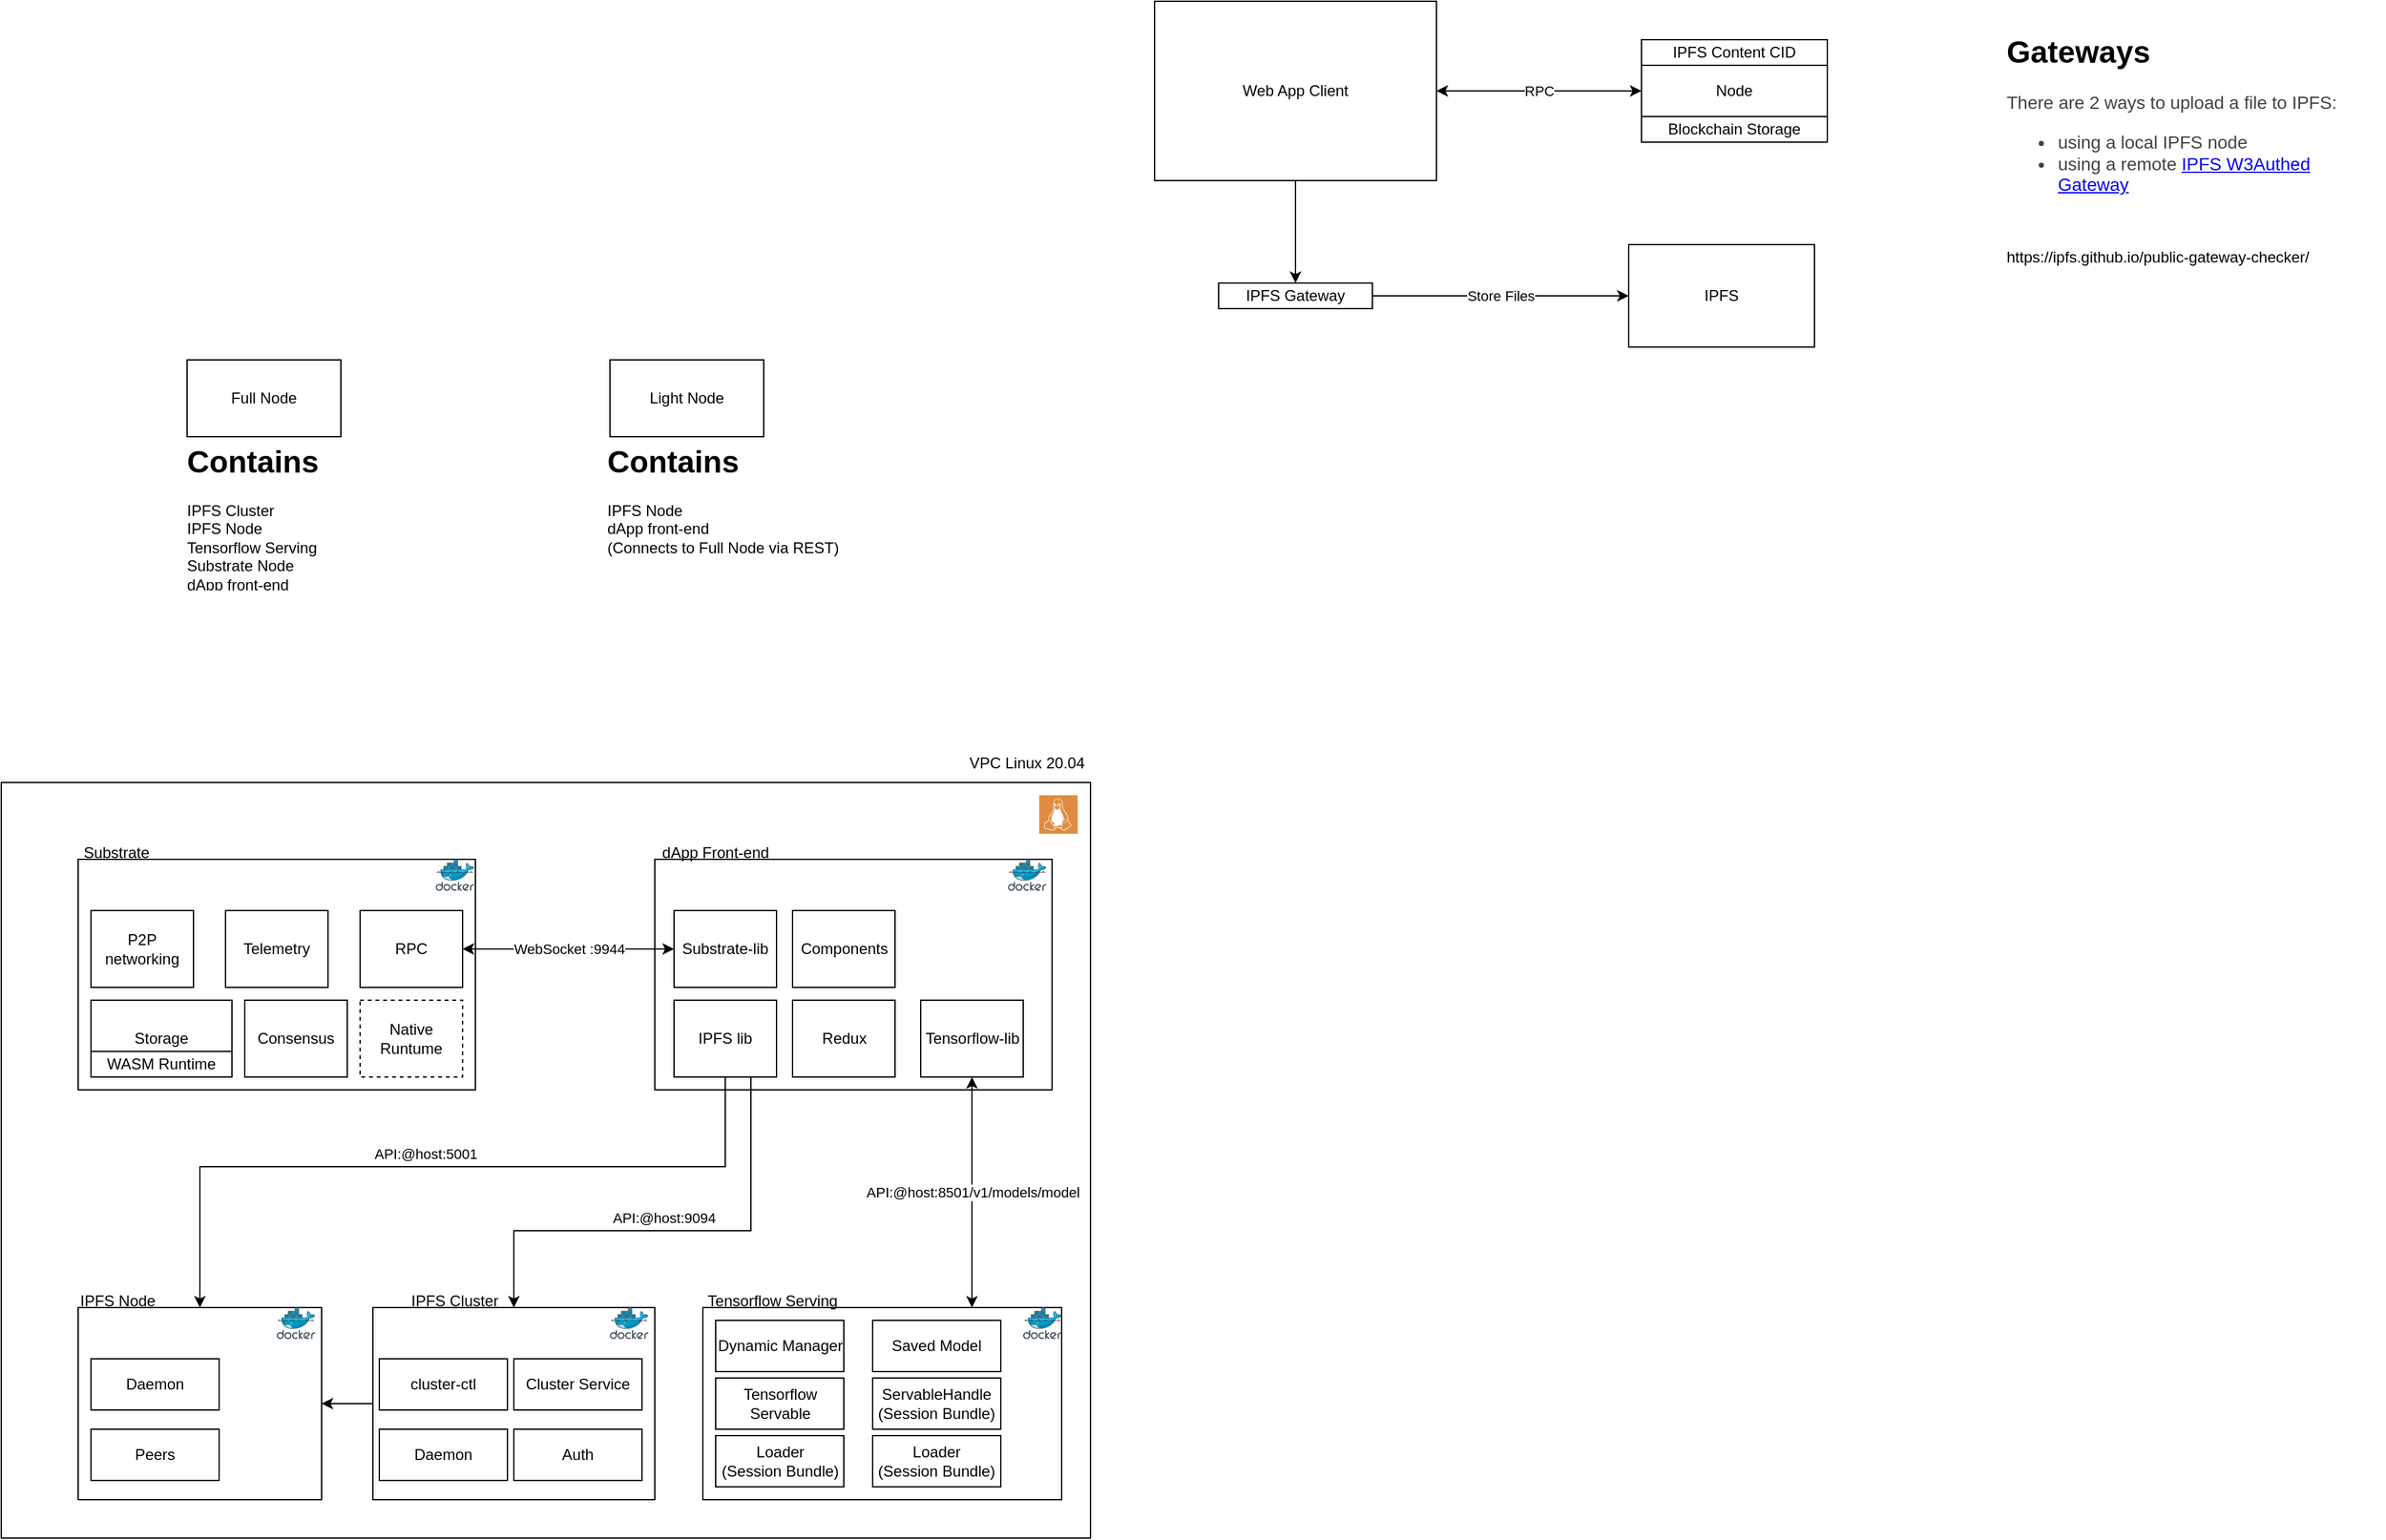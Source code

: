 <mxfile version="20.0.1" type="github">
  <diagram id="PWz0Cm15_6Ju_F6uPyTq" name="Page-1">
    <mxGraphModel dx="2205" dy="651" grid="1" gridSize="10" guides="1" tooltips="1" connect="1" arrows="1" fold="1" page="1" pageScale="1" pageWidth="850" pageHeight="1100" math="0" shadow="0">
      <root>
        <mxCell id="0" />
        <mxCell id="1" parent="0" />
        <mxCell id="K2bOwGQRSZ3-CSx8ll-e-17" value="" style="rounded=0;whiteSpace=wrap;html=1;" parent="1" vertex="1">
          <mxGeometry x="-770" y="670" width="850" height="590" as="geometry" />
        </mxCell>
        <mxCell id="GisYpRV7avzfYeUy0QzY-2" value="RPC" style="edgeStyle=orthogonalEdgeStyle;rounded=0;orthogonalLoop=1;jettySize=auto;html=1;entryX=0;entryY=0.5;entryDx=0;entryDy=0;startArrow=classic;startFill=1;" parent="1" source="jVakzNksEXZiFuCBjzgW-1" target="GisYpRV7avzfYeUy0QzY-1" edge="1">
          <mxGeometry relative="1" as="geometry" />
        </mxCell>
        <mxCell id="GisYpRV7avzfYeUy0QzY-4" style="edgeStyle=orthogonalEdgeStyle;rounded=0;orthogonalLoop=1;jettySize=auto;html=1;entryX=0.5;entryY=0;entryDx=0;entryDy=0;" parent="1" source="jVakzNksEXZiFuCBjzgW-1" target="jVakzNksEXZiFuCBjzgW-5" edge="1">
          <mxGeometry relative="1" as="geometry" />
        </mxCell>
        <mxCell id="jVakzNksEXZiFuCBjzgW-1" value="Web App Client" style="rounded=0;whiteSpace=wrap;html=1;" parent="1" vertex="1">
          <mxGeometry x="130" y="60" width="220" height="140" as="geometry" />
        </mxCell>
        <mxCell id="GisYpRV7avzfYeUy0QzY-5" value="Store Files" style="edgeStyle=orthogonalEdgeStyle;rounded=0;orthogonalLoop=1;jettySize=auto;html=1;entryX=0;entryY=0.5;entryDx=0;entryDy=0;" parent="1" source="jVakzNksEXZiFuCBjzgW-5" target="GisYpRV7avzfYeUy0QzY-6" edge="1">
          <mxGeometry relative="1" as="geometry">
            <mxPoint x="514.94" y="291.06" as="targetPoint" />
          </mxGeometry>
        </mxCell>
        <mxCell id="jVakzNksEXZiFuCBjzgW-5" value="IPFS Gateway" style="rounded=0;whiteSpace=wrap;html=1;" parent="1" vertex="1">
          <mxGeometry x="180" y="280" width="120" height="20" as="geometry" />
        </mxCell>
        <mxCell id="GisYpRV7avzfYeUy0QzY-1" value="Node" style="rounded=0;whiteSpace=wrap;html=1;" parent="1" vertex="1">
          <mxGeometry x="510" y="90" width="145" height="80" as="geometry" />
        </mxCell>
        <mxCell id="GisYpRV7avzfYeUy0QzY-3" value="Blockchain Storage" style="rounded=0;whiteSpace=wrap;html=1;" parent="1" vertex="1">
          <mxGeometry x="510" y="150" width="145" height="20" as="geometry" />
        </mxCell>
        <mxCell id="GisYpRV7avzfYeUy0QzY-6" value="IPFS" style="rounded=0;whiteSpace=wrap;html=1;" parent="1" vertex="1">
          <mxGeometry x="500" y="250" width="145" height="80" as="geometry" />
        </mxCell>
        <mxCell id="GisYpRV7avzfYeUy0QzY-7" value="&lt;h1&gt;Gateways&lt;/h1&gt;&lt;p style=&quot;box-sizing: border-box ; color: rgb(63 , 66 , 70) ; font-family: &amp;#34;manrope&amp;#34; , sans-serif , &amp;#34;apple color emoji&amp;#34; , &amp;#34;segoe ui emoji&amp;#34; , &amp;#34;segoe ui symbol&amp;#34; ; font-size: 14px&quot;&gt;There are 2 ways to upload a file to IPFS:&lt;/p&gt;&lt;ul style=&quot;box-sizing: border-box ; color: rgb(63 , 66 , 70) ; font-family: &amp;#34;manrope&amp;#34; , sans-serif , &amp;#34;apple color emoji&amp;#34; , &amp;#34;segoe ui emoji&amp;#34; , &amp;#34;segoe ui symbol&amp;#34; ; font-size: 14px&quot;&gt;&lt;li style=&quot;box-sizing: border-box ; overflow-wrap: break-word&quot;&gt;using a local IPFS node&lt;/li&gt;&lt;li style=&quot;box-sizing: border-box ; overflow-wrap: break-word&quot;&gt;using a remote&amp;nbsp;&lt;a href=&quot;https://docs.ipfs.io/concepts/ipfs-gateway/#authenticated-gateways&quot; target=&quot;_blank&quot; style=&quot;box-sizing: border-box&quot;&gt;IPFS W3Authed Gateway&lt;/a&gt;&lt;/li&gt;&lt;/ul&gt;&lt;p&gt;&lt;br&gt;&lt;/p&gt;&lt;p&gt;https://ipfs.github.io/public-gateway-checker/&lt;/p&gt;" style="text;html=1;strokeColor=none;fillColor=none;spacing=5;spacingTop=-20;whiteSpace=wrap;overflow=hidden;rounded=0;" parent="1" vertex="1">
          <mxGeometry x="790" y="80" width="300" height="280" as="geometry" />
        </mxCell>
        <mxCell id="GisYpRV7avzfYeUy0QzY-8" value="IPFS Content CID" style="rounded=0;whiteSpace=wrap;html=1;" parent="1" vertex="1">
          <mxGeometry x="510" y="90" width="145" height="20" as="geometry" />
        </mxCell>
        <mxCell id="K2bOwGQRSZ3-CSx8ll-e-1" value="" style="rounded=0;whiteSpace=wrap;html=1;" parent="1" vertex="1">
          <mxGeometry x="-710" y="730" width="310" height="180" as="geometry" />
        </mxCell>
        <mxCell id="K2bOwGQRSZ3-CSx8ll-e-2" value="Substrate" style="text;html=1;strokeColor=none;fillColor=none;align=center;verticalAlign=middle;whiteSpace=wrap;rounded=0;" parent="1" vertex="1">
          <mxGeometry x="-710" y="710" width="60" height="30" as="geometry" />
        </mxCell>
        <mxCell id="K2bOwGQRSZ3-CSx8ll-e-3" value="Storage" style="rounded=0;whiteSpace=wrap;html=1;" parent="1" vertex="1">
          <mxGeometry x="-700" y="840" width="110" height="60" as="geometry" />
        </mxCell>
        <mxCell id="K2bOwGQRSZ3-CSx8ll-e-4" value="WASM Runtime" style="rounded=0;whiteSpace=wrap;html=1;" parent="1" vertex="1">
          <mxGeometry x="-700" y="880" width="110" height="20" as="geometry" />
        </mxCell>
        <mxCell id="K2bOwGQRSZ3-CSx8ll-e-5" value="Consensus" style="rounded=0;whiteSpace=wrap;html=1;" parent="1" vertex="1">
          <mxGeometry x="-580" y="840" width="80" height="60" as="geometry" />
        </mxCell>
        <mxCell id="K2bOwGQRSZ3-CSx8ll-e-6" value="P2P networking" style="rounded=0;whiteSpace=wrap;html=1;" parent="1" vertex="1">
          <mxGeometry x="-700" y="770" width="80" height="60" as="geometry" />
        </mxCell>
        <mxCell id="K2bOwGQRSZ3-CSx8ll-e-7" value="RPC" style="rounded=0;whiteSpace=wrap;html=1;" parent="1" vertex="1">
          <mxGeometry x="-490" y="770" width="80" height="60" as="geometry" />
        </mxCell>
        <mxCell id="K2bOwGQRSZ3-CSx8ll-e-8" value="Telemetry" style="rounded=0;whiteSpace=wrap;html=1;" parent="1" vertex="1">
          <mxGeometry x="-595" y="770" width="80" height="60" as="geometry" />
        </mxCell>
        <mxCell id="K2bOwGQRSZ3-CSx8ll-e-9" value="Native Runtume" style="rounded=0;whiteSpace=wrap;html=1;dashed=1;" parent="1" vertex="1">
          <mxGeometry x="-490" y="840" width="80" height="60" as="geometry" />
        </mxCell>
        <mxCell id="K2bOwGQRSZ3-CSx8ll-e-10" value="" style="rounded=0;whiteSpace=wrap;html=1;" parent="1" vertex="1">
          <mxGeometry x="-260" y="730" width="310" height="180" as="geometry" />
        </mxCell>
        <mxCell id="K2bOwGQRSZ3-CSx8ll-e-11" value="dApp Front-end" style="text;html=1;strokeColor=none;fillColor=none;align=center;verticalAlign=middle;whiteSpace=wrap;rounded=0;" parent="1" vertex="1">
          <mxGeometry x="-265" y="710" width="105" height="30" as="geometry" />
        </mxCell>
        <mxCell id="K2bOwGQRSZ3-CSx8ll-e-12" value="Substrate-lib" style="rounded=0;whiteSpace=wrap;html=1;" parent="1" vertex="1">
          <mxGeometry x="-245" y="770" width="80" height="60" as="geometry" />
        </mxCell>
        <mxCell id="K2bOwGQRSZ3-CSx8ll-e-13" value="Components" style="rounded=0;whiteSpace=wrap;html=1;" parent="1" vertex="1">
          <mxGeometry x="-152.5" y="770" width="80" height="60" as="geometry" />
        </mxCell>
        <mxCell id="K2bOwGQRSZ3-CSx8ll-e-14" value="Redux" style="rounded=0;whiteSpace=wrap;html=1;" parent="1" vertex="1">
          <mxGeometry x="-152.5" y="840" width="80" height="60" as="geometry" />
        </mxCell>
        <mxCell id="K2bOwGQRSZ3-CSx8ll-e-15" value="WebSocket :9944" style="edgeStyle=orthogonalEdgeStyle;rounded=0;orthogonalLoop=1;jettySize=auto;html=1;entryX=0;entryY=0.5;entryDx=0;entryDy=0;startArrow=classic;startFill=1;" parent="1" source="K2bOwGQRSZ3-CSx8ll-e-7" target="K2bOwGQRSZ3-CSx8ll-e-12" edge="1">
          <mxGeometry relative="1" as="geometry" />
        </mxCell>
        <mxCell id="K2bOwGQRSZ3-CSx8ll-e-16" value="VPC Linux 20.04" style="text;html=1;strokeColor=none;fillColor=none;align=center;verticalAlign=middle;whiteSpace=wrap;rounded=0;" parent="1" vertex="1">
          <mxGeometry x="-18.75" y="640" width="98.75" height="30" as="geometry" />
        </mxCell>
        <mxCell id="K2bOwGQRSZ3-CSx8ll-e-18" value="" style="sketch=0;pointerEvents=1;shadow=0;dashed=0;html=1;strokeColor=none;fillColor=#DF8C42;labelPosition=center;verticalLabelPosition=bottom;verticalAlign=top;align=center;outlineConnect=0;shape=mxgraph.veeam2.linux;" parent="1" vertex="1">
          <mxGeometry x="40" y="680" width="30" height="30" as="geometry" />
        </mxCell>
        <mxCell id="K2bOwGQRSZ3-CSx8ll-e-19" value="" style="rounded=0;whiteSpace=wrap;html=1;" parent="1" vertex="1">
          <mxGeometry x="-222.5" y="1080" width="280" height="150" as="geometry" />
        </mxCell>
        <mxCell id="K2bOwGQRSZ3-CSx8ll-e-20" value="" style="sketch=0;aspect=fixed;html=1;points=[];align=center;image;fontSize=12;image=img/lib/mscae/Docker.svg;" parent="1" vertex="1">
          <mxGeometry x="27.5" y="1080" width="30" height="24.6" as="geometry" />
        </mxCell>
        <mxCell id="K2bOwGQRSZ3-CSx8ll-e-21" value="Tensorflow Servable" style="rounded=0;whiteSpace=wrap;html=1;" parent="1" vertex="1">
          <mxGeometry x="-212.5" y="1135" width="100" height="40" as="geometry" />
        </mxCell>
        <mxCell id="K2bOwGQRSZ3-CSx8ll-e-22" value="Loader &lt;br&gt;(Session Bundle)" style="rounded=0;whiteSpace=wrap;html=1;" parent="1" vertex="1">
          <mxGeometry x="-212.5" y="1180" width="100" height="40" as="geometry" />
        </mxCell>
        <mxCell id="K2bOwGQRSZ3-CSx8ll-e-23" value="Loader &lt;br&gt;(Session Bundle)" style="rounded=0;whiteSpace=wrap;html=1;" parent="1" vertex="1">
          <mxGeometry x="-90" y="1180" width="100" height="40" as="geometry" />
        </mxCell>
        <mxCell id="K2bOwGQRSZ3-CSx8ll-e-24" value="Dynamic Manager" style="rounded=0;whiteSpace=wrap;html=1;" parent="1" vertex="1">
          <mxGeometry x="-212.5" y="1090" width="100" height="40" as="geometry" />
        </mxCell>
        <mxCell id="K2bOwGQRSZ3-CSx8ll-e-25" value="ServableHandle&lt;br&gt;(Session Bundle)" style="rounded=0;whiteSpace=wrap;html=1;" parent="1" vertex="1">
          <mxGeometry x="-90" y="1135" width="100" height="40" as="geometry" />
        </mxCell>
        <mxCell id="K2bOwGQRSZ3-CSx8ll-e-26" value="Tensorflow Serving" style="text;html=1;strokeColor=none;fillColor=none;align=center;verticalAlign=middle;whiteSpace=wrap;rounded=0;" parent="1" vertex="1">
          <mxGeometry x="-222.5" y="1060" width="108.13" height="30" as="geometry" />
        </mxCell>
        <mxCell id="K2bOwGQRSZ3-CSx8ll-e-27" value="API:@host:8501/v1/models/model" style="edgeStyle=orthogonalEdgeStyle;rounded=0;orthogonalLoop=1;jettySize=auto;html=1;entryX=0.75;entryY=0;entryDx=0;entryDy=0;startArrow=classic;startFill=1;" parent="1" source="K2bOwGQRSZ3-CSx8ll-e-28" target="K2bOwGQRSZ3-CSx8ll-e-19" edge="1">
          <mxGeometry relative="1" as="geometry" />
        </mxCell>
        <mxCell id="K2bOwGQRSZ3-CSx8ll-e-28" value="Tensorflow-lib" style="rounded=0;whiteSpace=wrap;html=1;" parent="1" vertex="1">
          <mxGeometry x="-52.5" y="840" width="80" height="60" as="geometry" />
        </mxCell>
        <mxCell id="K2bOwGQRSZ3-CSx8ll-e-30" value="IPFS Node" style="text;html=1;strokeColor=none;fillColor=none;align=center;verticalAlign=middle;whiteSpace=wrap;rounded=0;" parent="1" vertex="1">
          <mxGeometry x="-733.13" y="1060" width="108.13" height="30" as="geometry" />
        </mxCell>
        <mxCell id="K2bOwGQRSZ3-CSx8ll-e-32" value="API:@host:5001" style="edgeStyle=orthogonalEdgeStyle;rounded=0;orthogonalLoop=1;jettySize=auto;html=1;" parent="1" source="K2bOwGQRSZ3-CSx8ll-e-33" target="K2bOwGQRSZ3-CSx8ll-e-41" edge="1">
          <mxGeometry x="0.032" y="-10" relative="1" as="geometry">
            <mxPoint x="-645" y="1080" as="targetPoint" />
            <Array as="points">
              <mxPoint x="-205" y="970" />
              <mxPoint x="-615" y="970" />
            </Array>
            <mxPoint as="offset" />
          </mxGeometry>
        </mxCell>
        <mxCell id="K2bOwGQRSZ3-CSx8ll-e-33" value="IPFS lib" style="rounded=0;whiteSpace=wrap;html=1;" parent="1" vertex="1">
          <mxGeometry x="-245" y="840" width="80" height="60" as="geometry" />
        </mxCell>
        <mxCell id="K2bOwGQRSZ3-CSx8ll-e-34" value="Full Node" style="rounded=0;whiteSpace=wrap;html=1;" parent="1" vertex="1">
          <mxGeometry x="-625" y="340" width="120" height="60" as="geometry" />
        </mxCell>
        <mxCell id="K2bOwGQRSZ3-CSx8ll-e-35" value="Light Node" style="rounded=0;whiteSpace=wrap;html=1;" parent="1" vertex="1">
          <mxGeometry x="-295" y="340" width="120" height="60" as="geometry" />
        </mxCell>
        <mxCell id="K2bOwGQRSZ3-CSx8ll-e-36" value="&lt;h1&gt;&lt;span style=&quot;background-color: initial;&quot;&gt;Contains&lt;/span&gt;&lt;/h1&gt;&lt;div&gt;&lt;span style=&quot;font-size: 12px; font-weight: 400;&quot;&gt;IPFS Cluster&lt;/span&gt;&lt;/div&gt;&lt;div&gt;&lt;span style=&quot;font-size: 12px; font-weight: 400;&quot;&gt;IPFS Node&lt;/span&gt;&lt;/div&gt;&lt;div&gt;&lt;span style=&quot;font-size: 12px; font-weight: 400;&quot;&gt;Tensorflow Serving&lt;/span&gt;&lt;/div&gt;&lt;div&gt;Substrate Node&lt;/div&gt;&lt;div&gt;dApp front-end&lt;/div&gt;&lt;div&gt;&lt;span style=&quot;font-size: 12px; font-weight: 400;&quot;&gt;&lt;br&gt;&lt;/span&gt;&lt;/div&gt;&lt;h1&gt;&lt;span style=&quot;font-size: 12px; font-weight: 400;&quot;&gt;&lt;br&gt;&lt;/span&gt;&lt;/h1&gt;" style="text;html=1;strokeColor=none;fillColor=none;spacing=5;spacingTop=-20;whiteSpace=wrap;overflow=hidden;rounded=0;" parent="1" vertex="1">
          <mxGeometry x="-630" y="400" width="190" height="120" as="geometry" />
        </mxCell>
        <mxCell id="K2bOwGQRSZ3-CSx8ll-e-37" value="&lt;h1&gt;&lt;span style=&quot;background-color: initial;&quot;&gt;Contains&lt;/span&gt;&lt;/h1&gt;&lt;div&gt;&lt;span style=&quot;font-size: 12px; font-weight: 400;&quot;&gt;IPFS Node&lt;/span&gt;&lt;/div&gt;&lt;div&gt;dApp front-end&lt;/div&gt;&lt;div&gt;(Connects to Full Node via REST)&lt;/div&gt;&lt;h1&gt;&lt;span style=&quot;font-size: 12px; font-weight: 400;&quot;&gt;&lt;br&gt;&lt;/span&gt;&lt;/h1&gt;" style="text;html=1;strokeColor=none;fillColor=none;spacing=5;spacingTop=-20;whiteSpace=wrap;overflow=hidden;rounded=0;" parent="1" vertex="1">
          <mxGeometry x="-302.5" y="400" width="190" height="120" as="geometry" />
        </mxCell>
        <mxCell id="VlxxNnBNcTMG2h8RxQrT-3" style="edgeStyle=orthogonalEdgeStyle;rounded=0;orthogonalLoop=1;jettySize=auto;html=1;entryX=1;entryY=0.5;entryDx=0;entryDy=0;" edge="1" parent="1" source="K2bOwGQRSZ3-CSx8ll-e-38" target="K2bOwGQRSZ3-CSx8ll-e-41">
          <mxGeometry relative="1" as="geometry" />
        </mxCell>
        <mxCell id="K2bOwGQRSZ3-CSx8ll-e-38" value="" style="rounded=0;whiteSpace=wrap;html=1;" parent="1" vertex="1">
          <mxGeometry x="-480" y="1080" width="220" height="150" as="geometry" />
        </mxCell>
        <mxCell id="K2bOwGQRSZ3-CSx8ll-e-39" value="IPFS Cluster" style="text;html=1;strokeColor=none;fillColor=none;align=center;verticalAlign=middle;whiteSpace=wrap;rounded=0;" parent="1" vertex="1">
          <mxGeometry x="-470.0" y="1060" width="108.13" height="30" as="geometry" />
        </mxCell>
        <mxCell id="K2bOwGQRSZ3-CSx8ll-e-40" value="API:@host:9094" style="edgeStyle=orthogonalEdgeStyle;rounded=0;orthogonalLoop=1;jettySize=auto;html=1;entryX=0.5;entryY=0;entryDx=0;entryDy=0;exitX=0.75;exitY=1;exitDx=0;exitDy=0;" parent="1" source="K2bOwGQRSZ3-CSx8ll-e-33" target="K2bOwGQRSZ3-CSx8ll-e-38" edge="1">
          <mxGeometry x="0.032" y="-10" relative="1" as="geometry">
            <mxPoint x="-165.0" y="875" as="sourcePoint" />
            <mxPoint x="-442.04" y="1055" as="targetPoint" />
            <Array as="points">
              <mxPoint x="-185" y="1020" />
              <mxPoint x="-370" y="1020" />
            </Array>
            <mxPoint as="offset" />
          </mxGeometry>
        </mxCell>
        <mxCell id="K2bOwGQRSZ3-CSx8ll-e-31" value="" style="sketch=0;aspect=fixed;html=1;points=[];align=center;image;fontSize=12;image=img/lib/mscae/Docker.svg;" parent="1" vertex="1">
          <mxGeometry x="-295" y="1080" width="30" height="24.6" as="geometry" />
        </mxCell>
        <mxCell id="K2bOwGQRSZ3-CSx8ll-e-41" value="" style="rounded=0;whiteSpace=wrap;html=1;" parent="1" vertex="1">
          <mxGeometry x="-710" y="1080" width="190" height="150" as="geometry" />
        </mxCell>
        <mxCell id="K2bOwGQRSZ3-CSx8ll-e-42" value="" style="sketch=0;aspect=fixed;html=1;points=[];align=center;image;fontSize=12;image=img/lib/mscae/Docker.svg;" parent="1" vertex="1">
          <mxGeometry x="-555" y="1080" width="30" height="24.6" as="geometry" />
        </mxCell>
        <mxCell id="VlxxNnBNcTMG2h8RxQrT-1" value="" style="sketch=0;aspect=fixed;html=1;points=[];align=center;image;fontSize=12;image=img/lib/mscae/Docker.svg;" vertex="1" parent="1">
          <mxGeometry x="-430.93" y="730" width="30" height="24.6" as="geometry" />
        </mxCell>
        <mxCell id="VlxxNnBNcTMG2h8RxQrT-2" value="" style="sketch=0;aspect=fixed;html=1;points=[];align=center;image;fontSize=12;image=img/lib/mscae/Docker.svg;" vertex="1" parent="1">
          <mxGeometry x="15.62" y="730" width="30" height="24.6" as="geometry" />
        </mxCell>
        <mxCell id="VlxxNnBNcTMG2h8RxQrT-4" value="Cluster Service" style="rounded=0;whiteSpace=wrap;html=1;" vertex="1" parent="1">
          <mxGeometry x="-370" y="1120" width="100" height="40" as="geometry" />
        </mxCell>
        <mxCell id="VlxxNnBNcTMG2h8RxQrT-5" value="Auth" style="rounded=0;whiteSpace=wrap;html=1;" vertex="1" parent="1">
          <mxGeometry x="-370" y="1175" width="100" height="40" as="geometry" />
        </mxCell>
        <mxCell id="VlxxNnBNcTMG2h8RxQrT-6" value="Daemon" style="rounded=0;whiteSpace=wrap;html=1;" vertex="1" parent="1">
          <mxGeometry x="-475" y="1175" width="100" height="40" as="geometry" />
        </mxCell>
        <mxCell id="VlxxNnBNcTMG2h8RxQrT-7" value="cluster-ctl" style="rounded=0;whiteSpace=wrap;html=1;" vertex="1" parent="1">
          <mxGeometry x="-475" y="1120" width="100" height="40" as="geometry" />
        </mxCell>
        <mxCell id="VlxxNnBNcTMG2h8RxQrT-8" value="Daemon" style="rounded=0;whiteSpace=wrap;html=1;" vertex="1" parent="1">
          <mxGeometry x="-700" y="1120" width="100" height="40" as="geometry" />
        </mxCell>
        <mxCell id="VlxxNnBNcTMG2h8RxQrT-9" value="Peers" style="rounded=0;whiteSpace=wrap;html=1;" vertex="1" parent="1">
          <mxGeometry x="-700" y="1175" width="100" height="40" as="geometry" />
        </mxCell>
        <mxCell id="VlxxNnBNcTMG2h8RxQrT-10" value="Saved Model" style="rounded=0;whiteSpace=wrap;html=1;" vertex="1" parent="1">
          <mxGeometry x="-90" y="1090" width="100" height="40" as="geometry" />
        </mxCell>
      </root>
    </mxGraphModel>
  </diagram>
</mxfile>

